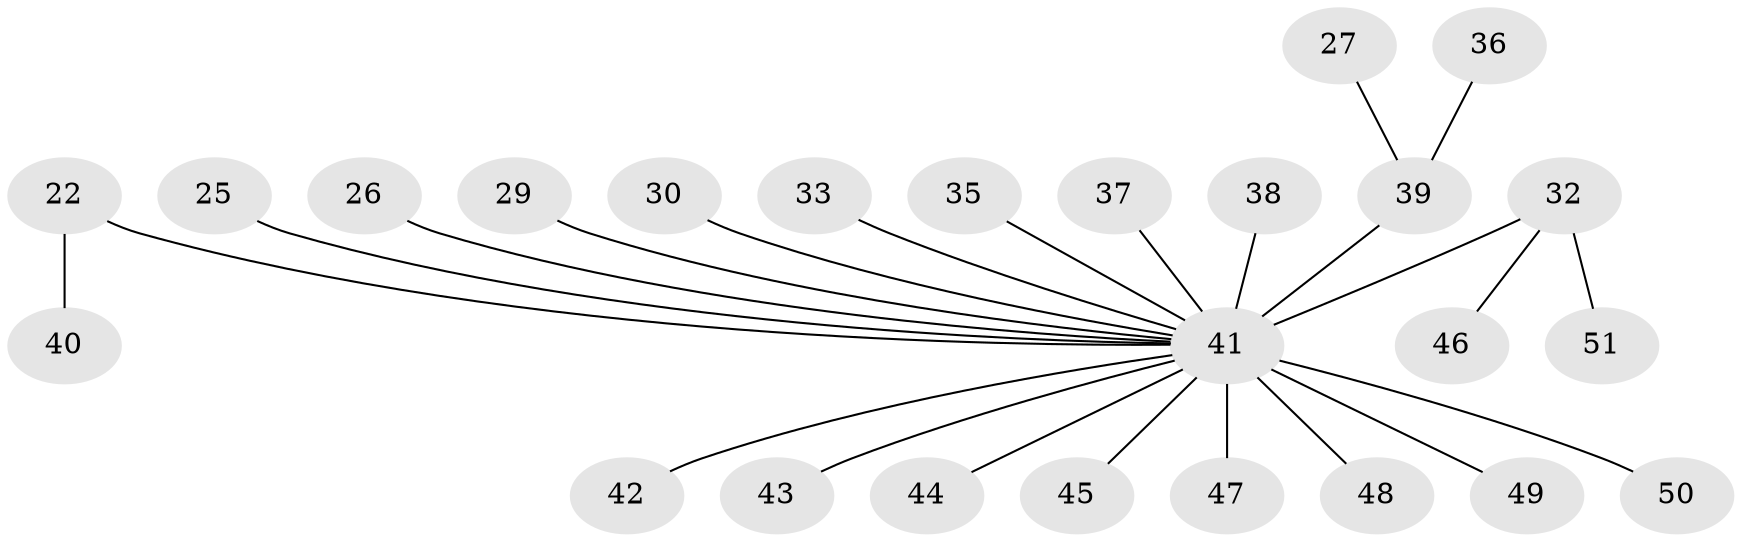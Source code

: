 // original degree distribution, {3: 0.09803921568627451, 11: 0.0392156862745098, 17: 0.0196078431372549, 12: 0.0196078431372549, 1: 0.6078431372549019, 2: 0.13725490196078433, 4: 0.0196078431372549, 7: 0.0392156862745098, 5: 0.0196078431372549}
// Generated by graph-tools (version 1.1) at 2025/48/03/09/25 04:48:00]
// undirected, 25 vertices, 24 edges
graph export_dot {
graph [start="1"]
  node [color=gray90,style=filled];
  22 [super="+9"];
  25;
  26;
  27;
  29;
  30;
  32 [super="+24+28"];
  33;
  35;
  36;
  37;
  38;
  39 [super="+2+1"];
  40;
  41 [super="+12+31+34+5+13+18+19+20+23"];
  42;
  43;
  44;
  45;
  46;
  47;
  48;
  49;
  50;
  51;
  22 -- 40;
  22 -- 41 [weight=3];
  25 -- 41 [weight=2];
  26 -- 41;
  27 -- 39;
  29 -- 41;
  30 -- 41;
  32 -- 46;
  32 -- 51;
  32 -- 41 [weight=3];
  33 -- 41;
  35 -- 41;
  36 -- 39;
  37 -- 41;
  38 -- 41;
  39 -- 41 [weight=7];
  41 -- 49;
  41 -- 50;
  41 -- 42;
  41 -- 44;
  41 -- 45;
  41 -- 47;
  41 -- 43;
  41 -- 48 [weight=2];
}
